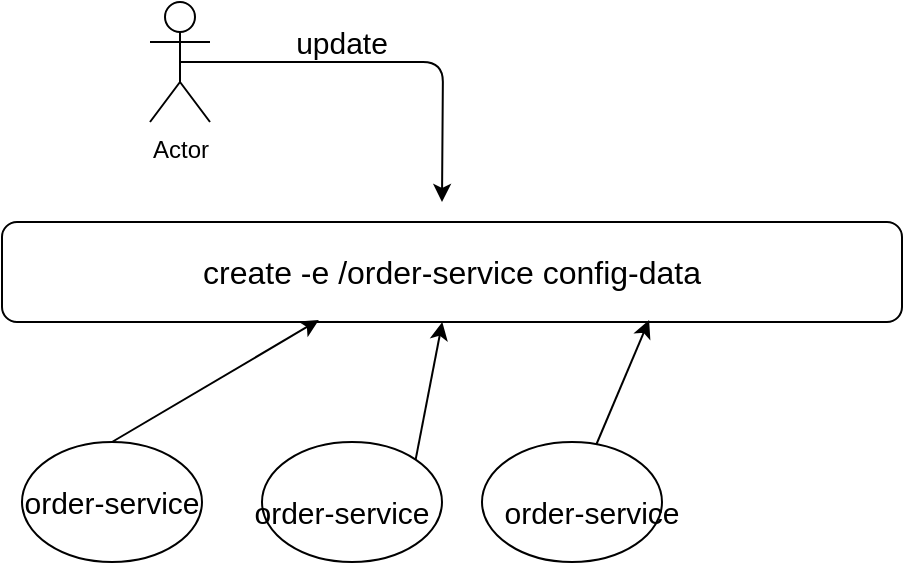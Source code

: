 <mxfile version="14.1.2" type="github">
  <diagram id="tg6F6SowkcfOB_KH-uLR" name="Page-1">
    <mxGraphModel dx="768" dy="463" grid="1" gridSize="10" guides="1" tooltips="1" connect="1" arrows="1" fold="1" page="1" pageScale="1" pageWidth="827" pageHeight="1169" math="0" shadow="0">
      <root>
        <mxCell id="0" />
        <mxCell id="1" parent="0" />
        <mxCell id="86g15nmcl1Fsjab9IGee-11" style="edgeStyle=orthogonalEdgeStyle;curved=0;rounded=1;sketch=0;orthogonalLoop=1;jettySize=auto;html=1;exitX=0.5;exitY=0.5;exitDx=0;exitDy=0;exitPerimeter=0;" edge="1" parent="1" source="86g15nmcl1Fsjab9IGee-1">
          <mxGeometry relative="1" as="geometry">
            <mxPoint x="440" y="140" as="targetPoint" />
          </mxGeometry>
        </mxCell>
        <mxCell id="86g15nmcl1Fsjab9IGee-1" value="Actor" style="shape=umlActor;verticalLabelPosition=bottom;verticalAlign=top;html=1;outlineConnect=0;rounded=0;sketch=0;" vertex="1" parent="1">
          <mxGeometry x="294" y="40" width="30" height="60" as="geometry" />
        </mxCell>
        <mxCell id="86g15nmcl1Fsjab9IGee-2" value="&lt;font style=&quot;font-size: 16px&quot;&gt;create -e /order-service config-data&lt;/font&gt;" style="rounded=1;whiteSpace=wrap;html=1;sketch=0;" vertex="1" parent="1">
          <mxGeometry x="220" y="150" width="450" height="50" as="geometry" />
        </mxCell>
        <mxCell id="86g15nmcl1Fsjab9IGee-3" value="&lt;font style=&quot;font-size: 13px&quot;&gt;&lt;br&gt;&lt;/font&gt;" style="ellipse;whiteSpace=wrap;html=1;rounded=0;sketch=0;" vertex="1" parent="1">
          <mxGeometry x="230" y="260" width="90" height="60" as="geometry" />
        </mxCell>
        <mxCell id="86g15nmcl1Fsjab9IGee-4" value="" style="ellipse;whiteSpace=wrap;html=1;rounded=0;sketch=0;" vertex="1" parent="1">
          <mxGeometry x="350" y="260" width="90" height="60" as="geometry" />
        </mxCell>
        <mxCell id="86g15nmcl1Fsjab9IGee-5" value="" style="ellipse;whiteSpace=wrap;html=1;rounded=0;sketch=0;" vertex="1" parent="1">
          <mxGeometry x="460" y="260" width="90" height="60" as="geometry" />
        </mxCell>
        <mxCell id="86g15nmcl1Fsjab9IGee-13" value="update" style="text;html=1;strokeColor=none;fillColor=none;align=center;verticalAlign=middle;whiteSpace=wrap;rounded=0;sketch=0;fontSize=15;" vertex="1" parent="1">
          <mxGeometry x="370" y="50" width="40" height="20" as="geometry" />
        </mxCell>
        <mxCell id="86g15nmcl1Fsjab9IGee-15" value="order-service" style="text;html=1;strokeColor=none;fillColor=none;align=center;verticalAlign=middle;whiteSpace=wrap;rounded=0;sketch=0;fontSize=15;" vertex="1" parent="1">
          <mxGeometry x="230" y="285" width="90" height="10" as="geometry" />
        </mxCell>
        <mxCell id="86g15nmcl1Fsjab9IGee-16" value="order-service" style="text;html=1;strokeColor=none;fillColor=none;align=center;verticalAlign=middle;whiteSpace=wrap;rounded=0;sketch=0;fontSize=15;" vertex="1" parent="1">
          <mxGeometry x="345" y="290" width="90" height="10" as="geometry" />
        </mxCell>
        <mxCell id="86g15nmcl1Fsjab9IGee-17" value="order-service" style="text;html=1;strokeColor=none;fillColor=none;align=center;verticalAlign=middle;whiteSpace=wrap;rounded=0;sketch=0;fontSize=15;" vertex="1" parent="1">
          <mxGeometry x="470" y="290" width="90" height="10" as="geometry" />
        </mxCell>
        <mxCell id="86g15nmcl1Fsjab9IGee-20" value="" style="endArrow=classic;html=1;fontSize=15;entryX=0.352;entryY=0.98;entryDx=0;entryDy=0;entryPerimeter=0;exitX=0.5;exitY=0;exitDx=0;exitDy=0;" edge="1" parent="1" source="86g15nmcl1Fsjab9IGee-3" target="86g15nmcl1Fsjab9IGee-2">
          <mxGeometry width="50" height="50" relative="1" as="geometry">
            <mxPoint x="370" y="280" as="sourcePoint" />
            <mxPoint x="420" y="230" as="targetPoint" />
          </mxGeometry>
        </mxCell>
        <mxCell id="86g15nmcl1Fsjab9IGee-21" value="" style="endArrow=classic;html=1;fontSize=15;exitX=1;exitY=0;exitDx=0;exitDy=0;" edge="1" parent="1" source="86g15nmcl1Fsjab9IGee-4" target="86g15nmcl1Fsjab9IGee-2">
          <mxGeometry width="50" height="50" relative="1" as="geometry">
            <mxPoint x="370" y="280" as="sourcePoint" />
            <mxPoint x="420" y="230" as="targetPoint" />
          </mxGeometry>
        </mxCell>
        <mxCell id="86g15nmcl1Fsjab9IGee-23" value="" style="endArrow=classic;html=1;fontSize=15;entryX=0.719;entryY=0.98;entryDx=0;entryDy=0;entryPerimeter=0;" edge="1" parent="1" source="86g15nmcl1Fsjab9IGee-5" target="86g15nmcl1Fsjab9IGee-2">
          <mxGeometry width="50" height="50" relative="1" as="geometry">
            <mxPoint x="370" y="280" as="sourcePoint" />
            <mxPoint x="420" y="230" as="targetPoint" />
          </mxGeometry>
        </mxCell>
      </root>
    </mxGraphModel>
  </diagram>
</mxfile>
